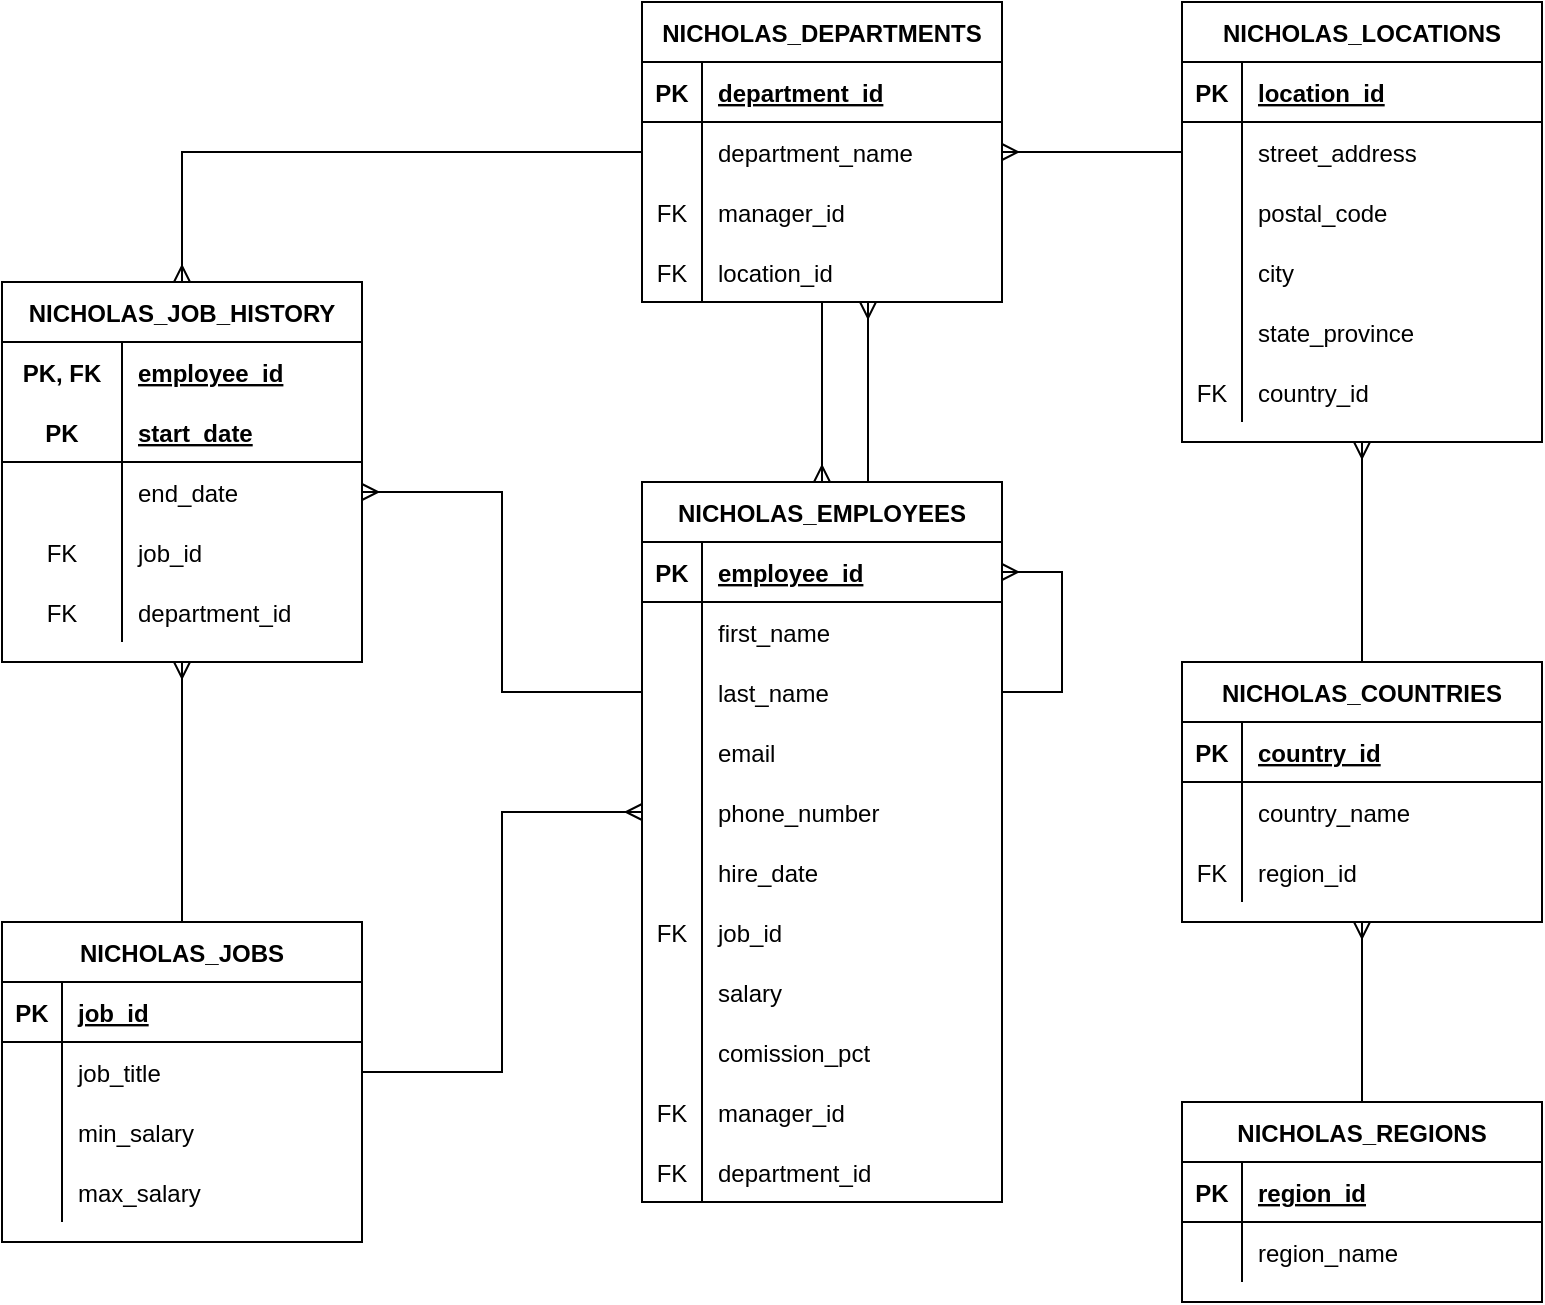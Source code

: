 <mxfile version="15.8.2" type="github">
  <diagram id="R2lEEEUBdFMjLlhIrx00" name="Page-1">
    <mxGraphModel dx="2272" dy="794" grid="1" gridSize="10" guides="1" tooltips="1" connect="1" arrows="1" fold="1" page="1" pageScale="1" pageWidth="850" pageHeight="1100" math="0" shadow="0" extFonts="Permanent Marker^https://fonts.googleapis.com/css?family=Permanent+Marker">
      <root>
        <mxCell id="0" />
        <mxCell id="1" parent="0" />
        <mxCell id="j-eAH5-B43JdL75aTGGs-5" value="" style="fontSize=12;html=1;endArrow=ERmany;rounded=0;entryX=0.5;entryY=0;entryDx=0;entryDy=0;exitX=0;exitY=0.5;exitDx=0;exitDy=0;edgeStyle=orthogonalEdgeStyle;" edge="1" parent="1" source="j-eAH5-B43JdL75aTGGs-45" target="j-eAH5-B43JdL75aTGGs-181">
          <mxGeometry width="100" height="100" relative="1" as="geometry">
            <mxPoint x="-145" y="520" as="sourcePoint" />
            <mxPoint x="-410" y="200" as="targetPoint" />
          </mxGeometry>
        </mxCell>
        <mxCell id="j-eAH5-B43JdL75aTGGs-14" value="" style="fontSize=12;html=1;endArrow=ERmany;rounded=0;entryX=0.5;entryY=1;entryDx=0;entryDy=0;exitX=0.5;exitY=0;exitDx=0;exitDy=0;" edge="1" parent="1" source="j-eAH5-B43JdL75aTGGs-76" target="j-eAH5-B43JdL75aTGGs-181">
          <mxGeometry width="100" height="100" relative="1" as="geometry">
            <mxPoint x="-236.9" y="646.99" as="sourcePoint" />
            <mxPoint x="-410" y="420" as="targetPoint" />
          </mxGeometry>
        </mxCell>
        <mxCell id="j-eAH5-B43JdL75aTGGs-19" value="" style="edgeStyle=orthogonalEdgeStyle;fontSize=12;html=1;endArrow=ERmany;rounded=0;exitX=1;exitY=0.5;exitDx=0;exitDy=0;entryX=0;entryY=0.5;entryDx=0;entryDy=0;" edge="1" parent="1" source="j-eAH5-B43JdL75aTGGs-83" target="j-eAH5-B43JdL75aTGGs-103">
          <mxGeometry width="100" height="100" relative="1" as="geometry">
            <mxPoint x="80.0" y="753.984" as="sourcePoint" />
            <mxPoint x="129.04" y="680" as="targetPoint" />
          </mxGeometry>
        </mxCell>
        <mxCell id="j-eAH5-B43JdL75aTGGs-21" value="" style="fontSize=12;html=1;endArrow=ERmany;rounded=0;entryX=0.5;entryY=0;entryDx=0;entryDy=0;exitX=0.5;exitY=1;exitDx=0;exitDy=0;exitPerimeter=0;" edge="1" parent="1" source="j-eAH5-B43JdL75aTGGs-52" target="j-eAH5-B43JdL75aTGGs-93">
          <mxGeometry width="100" height="100" relative="1" as="geometry">
            <mxPoint x="120" y="180" as="sourcePoint" />
            <mxPoint x="290" y="190" as="targetPoint" />
          </mxGeometry>
        </mxCell>
        <mxCell id="j-eAH5-B43JdL75aTGGs-27" value="" style="edgeStyle=orthogonalEdgeStyle;fontSize=12;html=1;endArrow=ERmany;rounded=0;entryX=1;entryY=0.5;entryDx=0;entryDy=0;exitX=0;exitY=0.5;exitDx=0;exitDy=0;" edge="1" parent="1" source="j-eAH5-B43JdL75aTGGs-128" target="j-eAH5-B43JdL75aTGGs-188">
          <mxGeometry width="100" height="100" relative="1" as="geometry">
            <mxPoint x="380" y="123" as="sourcePoint" />
            <mxPoint x="-320" y="335" as="targetPoint" />
          </mxGeometry>
        </mxCell>
        <mxCell id="j-eAH5-B43JdL75aTGGs-32" value="" style="edgeStyle=entityRelationEdgeStyle;fontSize=12;html=1;endArrow=ERmany;rounded=0;exitX=0;exitY=0.5;exitDx=0;exitDy=0;" edge="1" parent="1" source="j-eAH5-B43JdL75aTGGs-135" target="j-eAH5-B43JdL75aTGGs-45">
          <mxGeometry width="100" height="100" relative="1" as="geometry">
            <mxPoint x="505" y="240" as="sourcePoint" />
            <mxPoint x="469.25" y="168.966" as="targetPoint" />
          </mxGeometry>
        </mxCell>
        <mxCell id="j-eAH5-B43JdL75aTGGs-37" value="" style="fontSize=12;html=1;endArrow=ERmany;rounded=0;exitX=0.5;exitY=0;exitDx=0;exitDy=0;entryX=0.5;entryY=1;entryDx=0;entryDy=0;" edge="1" parent="1" source="j-eAH5-B43JdL75aTGGs-153" target="j-eAH5-B43JdL75aTGGs-131">
          <mxGeometry width="100" height="100" relative="1" as="geometry">
            <mxPoint x="480" y="360" as="sourcePoint" />
            <mxPoint x="380" y="280" as="targetPoint" />
          </mxGeometry>
        </mxCell>
        <mxCell id="j-eAH5-B43JdL75aTGGs-38" value="NICHOLAS_DEPARTMENTS" style="shape=table;startSize=30;container=1;collapsible=1;childLayout=tableLayout;fixedRows=1;rowLines=0;fontStyle=1;align=center;resizeLast=1;" vertex="1" parent="1">
          <mxGeometry x="30" y="30" width="180" height="150" as="geometry" />
        </mxCell>
        <mxCell id="j-eAH5-B43JdL75aTGGs-39" value="" style="shape=partialRectangle;collapsible=0;dropTarget=0;pointerEvents=0;fillColor=none;top=0;left=0;bottom=1;right=0;points=[[0,0.5],[1,0.5]];portConstraint=eastwest;" vertex="1" parent="j-eAH5-B43JdL75aTGGs-38">
          <mxGeometry y="30" width="180" height="30" as="geometry" />
        </mxCell>
        <mxCell id="j-eAH5-B43JdL75aTGGs-40" value="PK" style="shape=partialRectangle;connectable=0;fillColor=none;top=0;left=0;bottom=0;right=0;fontStyle=1;overflow=hidden;" vertex="1" parent="j-eAH5-B43JdL75aTGGs-39">
          <mxGeometry width="30" height="30" as="geometry">
            <mxRectangle width="30" height="30" as="alternateBounds" />
          </mxGeometry>
        </mxCell>
        <mxCell id="j-eAH5-B43JdL75aTGGs-41" value="department_id" style="shape=partialRectangle;connectable=0;fillColor=none;top=0;left=0;bottom=0;right=0;align=left;spacingLeft=6;fontStyle=5;overflow=hidden;" vertex="1" parent="j-eAH5-B43JdL75aTGGs-39">
          <mxGeometry x="30" width="150" height="30" as="geometry">
            <mxRectangle width="150" height="30" as="alternateBounds" />
          </mxGeometry>
        </mxCell>
        <mxCell id="j-eAH5-B43JdL75aTGGs-45" value="" style="shape=partialRectangle;collapsible=0;dropTarget=0;pointerEvents=0;fillColor=none;top=0;left=0;bottom=0;right=0;points=[[0,0.5],[1,0.5]];portConstraint=eastwest;" vertex="1" parent="j-eAH5-B43JdL75aTGGs-38">
          <mxGeometry y="60" width="180" height="30" as="geometry" />
        </mxCell>
        <mxCell id="j-eAH5-B43JdL75aTGGs-46" value="" style="shape=partialRectangle;connectable=0;fillColor=none;top=0;left=0;bottom=0;right=0;editable=1;overflow=hidden;" vertex="1" parent="j-eAH5-B43JdL75aTGGs-45">
          <mxGeometry width="30" height="30" as="geometry">
            <mxRectangle width="30" height="30" as="alternateBounds" />
          </mxGeometry>
        </mxCell>
        <mxCell id="j-eAH5-B43JdL75aTGGs-47" value="department_name" style="shape=partialRectangle;connectable=0;fillColor=none;top=0;left=0;bottom=0;right=0;align=left;spacingLeft=6;overflow=hidden;" vertex="1" parent="j-eAH5-B43JdL75aTGGs-45">
          <mxGeometry x="30" width="150" height="30" as="geometry">
            <mxRectangle width="150" height="30" as="alternateBounds" />
          </mxGeometry>
        </mxCell>
        <mxCell id="j-eAH5-B43JdL75aTGGs-48" value="" style="shape=partialRectangle;collapsible=0;dropTarget=0;pointerEvents=0;fillColor=none;top=0;left=0;bottom=0;right=0;points=[[0,0.5],[1,0.5]];portConstraint=eastwest;" vertex="1" parent="j-eAH5-B43JdL75aTGGs-38">
          <mxGeometry y="90" width="180" height="30" as="geometry" />
        </mxCell>
        <mxCell id="j-eAH5-B43JdL75aTGGs-49" value="FK" style="shape=partialRectangle;connectable=0;fillColor=none;top=0;left=0;bottom=0;right=0;editable=1;overflow=hidden;" vertex="1" parent="j-eAH5-B43JdL75aTGGs-48">
          <mxGeometry width="30" height="30" as="geometry">
            <mxRectangle width="30" height="30" as="alternateBounds" />
          </mxGeometry>
        </mxCell>
        <mxCell id="j-eAH5-B43JdL75aTGGs-50" value="manager_id" style="shape=partialRectangle;connectable=0;fillColor=none;top=0;left=0;bottom=0;right=0;align=left;spacingLeft=6;overflow=hidden;" vertex="1" parent="j-eAH5-B43JdL75aTGGs-48">
          <mxGeometry x="30" width="150" height="30" as="geometry">
            <mxRectangle width="150" height="30" as="alternateBounds" />
          </mxGeometry>
        </mxCell>
        <mxCell id="j-eAH5-B43JdL75aTGGs-52" value="" style="shape=partialRectangle;collapsible=0;dropTarget=0;pointerEvents=0;fillColor=none;top=0;left=0;bottom=0;right=0;points=[[0,0.5],[1,0.5]];portConstraint=eastwest;" vertex="1" parent="j-eAH5-B43JdL75aTGGs-38">
          <mxGeometry y="120" width="180" height="30" as="geometry" />
        </mxCell>
        <mxCell id="j-eAH5-B43JdL75aTGGs-53" value="FK" style="shape=partialRectangle;connectable=0;fillColor=none;top=0;left=0;bottom=0;right=0;editable=1;overflow=hidden;" vertex="1" parent="j-eAH5-B43JdL75aTGGs-52">
          <mxGeometry width="30" height="30" as="geometry">
            <mxRectangle width="30" height="30" as="alternateBounds" />
          </mxGeometry>
        </mxCell>
        <mxCell id="j-eAH5-B43JdL75aTGGs-54" value="location_id" style="shape=partialRectangle;connectable=0;fillColor=none;top=0;left=0;bottom=0;right=0;align=left;spacingLeft=6;overflow=hidden;" vertex="1" parent="j-eAH5-B43JdL75aTGGs-52">
          <mxGeometry x="30" width="150" height="30" as="geometry">
            <mxRectangle width="150" height="30" as="alternateBounds" />
          </mxGeometry>
        </mxCell>
        <mxCell id="j-eAH5-B43JdL75aTGGs-76" value="NICHOLAS_JOBS" style="shape=table;startSize=30;container=1;collapsible=1;childLayout=tableLayout;fixedRows=1;rowLines=0;fontStyle=1;align=center;resizeLast=1;" vertex="1" parent="1">
          <mxGeometry x="-290" y="490" width="180" height="160" as="geometry" />
        </mxCell>
        <mxCell id="j-eAH5-B43JdL75aTGGs-77" value="" style="shape=partialRectangle;collapsible=0;dropTarget=0;pointerEvents=0;fillColor=none;top=0;left=0;bottom=1;right=0;points=[[0,0.5],[1,0.5]];portConstraint=eastwest;" vertex="1" parent="j-eAH5-B43JdL75aTGGs-76">
          <mxGeometry y="30" width="180" height="30" as="geometry" />
        </mxCell>
        <mxCell id="j-eAH5-B43JdL75aTGGs-78" value="PK" style="shape=partialRectangle;connectable=0;fillColor=none;top=0;left=0;bottom=0;right=0;fontStyle=1;overflow=hidden;" vertex="1" parent="j-eAH5-B43JdL75aTGGs-77">
          <mxGeometry width="30" height="30" as="geometry">
            <mxRectangle width="30" height="30" as="alternateBounds" />
          </mxGeometry>
        </mxCell>
        <mxCell id="j-eAH5-B43JdL75aTGGs-79" value="job_id" style="shape=partialRectangle;connectable=0;fillColor=none;top=0;left=0;bottom=0;right=0;align=left;spacingLeft=6;fontStyle=5;overflow=hidden;" vertex="1" parent="j-eAH5-B43JdL75aTGGs-77">
          <mxGeometry x="30" width="150" height="30" as="geometry">
            <mxRectangle width="150" height="30" as="alternateBounds" />
          </mxGeometry>
        </mxCell>
        <mxCell id="j-eAH5-B43JdL75aTGGs-83" value="" style="shape=partialRectangle;collapsible=0;dropTarget=0;pointerEvents=0;fillColor=none;top=0;left=0;bottom=0;right=0;points=[[0,0.5],[1,0.5]];portConstraint=eastwest;" vertex="1" parent="j-eAH5-B43JdL75aTGGs-76">
          <mxGeometry y="60" width="180" height="30" as="geometry" />
        </mxCell>
        <mxCell id="j-eAH5-B43JdL75aTGGs-84" value="" style="shape=partialRectangle;connectable=0;fillColor=none;top=0;left=0;bottom=0;right=0;editable=1;overflow=hidden;" vertex="1" parent="j-eAH5-B43JdL75aTGGs-83">
          <mxGeometry width="30" height="30" as="geometry">
            <mxRectangle width="30" height="30" as="alternateBounds" />
          </mxGeometry>
        </mxCell>
        <mxCell id="j-eAH5-B43JdL75aTGGs-85" value="job_title" style="shape=partialRectangle;connectable=0;fillColor=none;top=0;left=0;bottom=0;right=0;align=left;spacingLeft=6;overflow=hidden;" vertex="1" parent="j-eAH5-B43JdL75aTGGs-83">
          <mxGeometry x="30" width="150" height="30" as="geometry">
            <mxRectangle width="150" height="30" as="alternateBounds" />
          </mxGeometry>
        </mxCell>
        <mxCell id="j-eAH5-B43JdL75aTGGs-86" value="" style="shape=partialRectangle;collapsible=0;dropTarget=0;pointerEvents=0;fillColor=none;top=0;left=0;bottom=0;right=0;points=[[0,0.5],[1,0.5]];portConstraint=eastwest;" vertex="1" parent="j-eAH5-B43JdL75aTGGs-76">
          <mxGeometry y="90" width="180" height="30" as="geometry" />
        </mxCell>
        <mxCell id="j-eAH5-B43JdL75aTGGs-87" value="" style="shape=partialRectangle;connectable=0;fillColor=none;top=0;left=0;bottom=0;right=0;editable=1;overflow=hidden;" vertex="1" parent="j-eAH5-B43JdL75aTGGs-86">
          <mxGeometry width="30" height="30" as="geometry">
            <mxRectangle width="30" height="30" as="alternateBounds" />
          </mxGeometry>
        </mxCell>
        <mxCell id="j-eAH5-B43JdL75aTGGs-88" value="min_salary" style="shape=partialRectangle;connectable=0;fillColor=none;top=0;left=0;bottom=0;right=0;align=left;spacingLeft=6;overflow=hidden;" vertex="1" parent="j-eAH5-B43JdL75aTGGs-86">
          <mxGeometry x="30" width="150" height="30" as="geometry">
            <mxRectangle width="150" height="30" as="alternateBounds" />
          </mxGeometry>
        </mxCell>
        <mxCell id="j-eAH5-B43JdL75aTGGs-90" value="" style="shape=partialRectangle;collapsible=0;dropTarget=0;pointerEvents=0;fillColor=none;top=0;left=0;bottom=0;right=0;points=[[0,0.5],[1,0.5]];portConstraint=eastwest;" vertex="1" parent="j-eAH5-B43JdL75aTGGs-76">
          <mxGeometry y="120" width="180" height="30" as="geometry" />
        </mxCell>
        <mxCell id="j-eAH5-B43JdL75aTGGs-91" value="" style="shape=partialRectangle;connectable=0;fillColor=none;top=0;left=0;bottom=0;right=0;editable=1;overflow=hidden;" vertex="1" parent="j-eAH5-B43JdL75aTGGs-90">
          <mxGeometry width="30" height="30" as="geometry">
            <mxRectangle width="30" height="30" as="alternateBounds" />
          </mxGeometry>
        </mxCell>
        <mxCell id="j-eAH5-B43JdL75aTGGs-92" value="max_salary" style="shape=partialRectangle;connectable=0;fillColor=none;top=0;left=0;bottom=0;right=0;align=left;spacingLeft=6;overflow=hidden;" vertex="1" parent="j-eAH5-B43JdL75aTGGs-90">
          <mxGeometry x="30" width="150" height="30" as="geometry">
            <mxRectangle width="150" height="30" as="alternateBounds" />
          </mxGeometry>
        </mxCell>
        <mxCell id="j-eAH5-B43JdL75aTGGs-93" value="NICHOLAS_EMPLOYEES" style="shape=table;startSize=30;container=1;collapsible=1;childLayout=tableLayout;fixedRows=1;rowLines=0;fontStyle=1;align=center;resizeLast=1;" vertex="1" parent="1">
          <mxGeometry x="30" y="270" width="180" height="360" as="geometry" />
        </mxCell>
        <mxCell id="j-eAH5-B43JdL75aTGGs-94" value="" style="shape=partialRectangle;collapsible=0;dropTarget=0;pointerEvents=0;fillColor=none;top=0;left=0;bottom=1;right=0;points=[[0,0.5],[1,0.5]];portConstraint=eastwest;" vertex="1" parent="j-eAH5-B43JdL75aTGGs-93">
          <mxGeometry y="30" width="180" height="30" as="geometry" />
        </mxCell>
        <mxCell id="j-eAH5-B43JdL75aTGGs-95" value="PK" style="shape=partialRectangle;connectable=0;fillColor=none;top=0;left=0;bottom=0;right=0;fontStyle=1;overflow=hidden;" vertex="1" parent="j-eAH5-B43JdL75aTGGs-94">
          <mxGeometry width="30" height="30" as="geometry">
            <mxRectangle width="30" height="30" as="alternateBounds" />
          </mxGeometry>
        </mxCell>
        <mxCell id="j-eAH5-B43JdL75aTGGs-96" value="employee_id" style="shape=partialRectangle;connectable=0;fillColor=none;top=0;left=0;bottom=0;right=0;align=left;spacingLeft=6;fontStyle=5;overflow=hidden;" vertex="1" parent="j-eAH5-B43JdL75aTGGs-94">
          <mxGeometry x="30" width="150" height="30" as="geometry">
            <mxRectangle width="150" height="30" as="alternateBounds" />
          </mxGeometry>
        </mxCell>
        <mxCell id="j-eAH5-B43JdL75aTGGs-125" value="" style="shape=partialRectangle;collapsible=0;dropTarget=0;pointerEvents=0;fillColor=none;top=0;left=0;bottom=0;right=0;points=[[0,0.5],[1,0.5]];portConstraint=eastwest;" vertex="1" parent="j-eAH5-B43JdL75aTGGs-93">
          <mxGeometry y="60" width="180" height="30" as="geometry" />
        </mxCell>
        <mxCell id="j-eAH5-B43JdL75aTGGs-126" value="" style="shape=partialRectangle;connectable=0;fillColor=none;top=0;left=0;bottom=0;right=0;editable=1;overflow=hidden;" vertex="1" parent="j-eAH5-B43JdL75aTGGs-125">
          <mxGeometry width="30" height="30" as="geometry">
            <mxRectangle width="30" height="30" as="alternateBounds" />
          </mxGeometry>
        </mxCell>
        <mxCell id="j-eAH5-B43JdL75aTGGs-127" value="first_name" style="shape=partialRectangle;connectable=0;fillColor=none;top=0;left=0;bottom=0;right=0;align=left;spacingLeft=6;overflow=hidden;" vertex="1" parent="j-eAH5-B43JdL75aTGGs-125">
          <mxGeometry x="30" width="150" height="30" as="geometry">
            <mxRectangle width="150" height="30" as="alternateBounds" />
          </mxGeometry>
        </mxCell>
        <mxCell id="j-eAH5-B43JdL75aTGGs-128" value="" style="shape=partialRectangle;collapsible=0;dropTarget=0;pointerEvents=0;fillColor=none;top=0;left=0;bottom=0;right=0;points=[[0,0.5],[1,0.5]];portConstraint=eastwest;" vertex="1" parent="j-eAH5-B43JdL75aTGGs-93">
          <mxGeometry y="90" width="180" height="30" as="geometry" />
        </mxCell>
        <mxCell id="j-eAH5-B43JdL75aTGGs-129" value="" style="shape=partialRectangle;connectable=0;fillColor=none;top=0;left=0;bottom=0;right=0;editable=1;overflow=hidden;" vertex="1" parent="j-eAH5-B43JdL75aTGGs-128">
          <mxGeometry width="30" height="30" as="geometry">
            <mxRectangle width="30" height="30" as="alternateBounds" />
          </mxGeometry>
        </mxCell>
        <mxCell id="j-eAH5-B43JdL75aTGGs-130" value="last_name" style="shape=partialRectangle;connectable=0;fillColor=none;top=0;left=0;bottom=0;right=0;align=left;spacingLeft=6;overflow=hidden;" vertex="1" parent="j-eAH5-B43JdL75aTGGs-128">
          <mxGeometry x="30" width="150" height="30" as="geometry">
            <mxRectangle width="150" height="30" as="alternateBounds" />
          </mxGeometry>
        </mxCell>
        <mxCell id="j-eAH5-B43JdL75aTGGs-100" value="" style="shape=partialRectangle;collapsible=0;dropTarget=0;pointerEvents=0;fillColor=none;top=0;left=0;bottom=0;right=0;points=[[0,0.5],[1,0.5]];portConstraint=eastwest;" vertex="1" parent="j-eAH5-B43JdL75aTGGs-93">
          <mxGeometry y="120" width="180" height="30" as="geometry" />
        </mxCell>
        <mxCell id="j-eAH5-B43JdL75aTGGs-101" value="" style="shape=partialRectangle;connectable=0;fillColor=none;top=0;left=0;bottom=0;right=0;editable=1;overflow=hidden;" vertex="1" parent="j-eAH5-B43JdL75aTGGs-100">
          <mxGeometry width="30" height="30" as="geometry">
            <mxRectangle width="30" height="30" as="alternateBounds" />
          </mxGeometry>
        </mxCell>
        <mxCell id="j-eAH5-B43JdL75aTGGs-102" value="email" style="shape=partialRectangle;connectable=0;fillColor=none;top=0;left=0;bottom=0;right=0;align=left;spacingLeft=6;overflow=hidden;" vertex="1" parent="j-eAH5-B43JdL75aTGGs-100">
          <mxGeometry x="30" width="150" height="30" as="geometry">
            <mxRectangle width="150" height="30" as="alternateBounds" />
          </mxGeometry>
        </mxCell>
        <mxCell id="j-eAH5-B43JdL75aTGGs-103" value="" style="shape=partialRectangle;collapsible=0;dropTarget=0;pointerEvents=0;fillColor=none;top=0;left=0;bottom=0;right=0;points=[[0,0.5],[1,0.5]];portConstraint=eastwest;" vertex="1" parent="j-eAH5-B43JdL75aTGGs-93">
          <mxGeometry y="150" width="180" height="30" as="geometry" />
        </mxCell>
        <mxCell id="j-eAH5-B43JdL75aTGGs-104" value="" style="shape=partialRectangle;connectable=0;fillColor=none;top=0;left=0;bottom=0;right=0;editable=1;overflow=hidden;" vertex="1" parent="j-eAH5-B43JdL75aTGGs-103">
          <mxGeometry width="30" height="30" as="geometry">
            <mxRectangle width="30" height="30" as="alternateBounds" />
          </mxGeometry>
        </mxCell>
        <mxCell id="j-eAH5-B43JdL75aTGGs-105" value="phone_number" style="shape=partialRectangle;connectable=0;fillColor=none;top=0;left=0;bottom=0;right=0;align=left;spacingLeft=6;overflow=hidden;" vertex="1" parent="j-eAH5-B43JdL75aTGGs-103">
          <mxGeometry x="30" width="150" height="30" as="geometry">
            <mxRectangle width="150" height="30" as="alternateBounds" />
          </mxGeometry>
        </mxCell>
        <mxCell id="j-eAH5-B43JdL75aTGGs-107" value="" style="shape=partialRectangle;collapsible=0;dropTarget=0;pointerEvents=0;fillColor=none;top=0;left=0;bottom=0;right=0;points=[[0,0.5],[1,0.5]];portConstraint=eastwest;" vertex="1" parent="j-eAH5-B43JdL75aTGGs-93">
          <mxGeometry y="180" width="180" height="30" as="geometry" />
        </mxCell>
        <mxCell id="j-eAH5-B43JdL75aTGGs-108" value="" style="shape=partialRectangle;connectable=0;fillColor=none;top=0;left=0;bottom=0;right=0;editable=1;overflow=hidden;" vertex="1" parent="j-eAH5-B43JdL75aTGGs-107">
          <mxGeometry width="30" height="30" as="geometry">
            <mxRectangle width="30" height="30" as="alternateBounds" />
          </mxGeometry>
        </mxCell>
        <mxCell id="j-eAH5-B43JdL75aTGGs-109" value="hire_date" style="shape=partialRectangle;connectable=0;fillColor=none;top=0;left=0;bottom=0;right=0;align=left;spacingLeft=6;overflow=hidden;" vertex="1" parent="j-eAH5-B43JdL75aTGGs-107">
          <mxGeometry x="30" width="150" height="30" as="geometry">
            <mxRectangle width="150" height="30" as="alternateBounds" />
          </mxGeometry>
        </mxCell>
        <mxCell id="j-eAH5-B43JdL75aTGGs-119" value="" style="shape=partialRectangle;collapsible=0;dropTarget=0;pointerEvents=0;fillColor=none;top=0;left=0;bottom=0;right=0;points=[[0,0.5],[1,0.5]];portConstraint=eastwest;" vertex="1" parent="j-eAH5-B43JdL75aTGGs-93">
          <mxGeometry y="210" width="180" height="30" as="geometry" />
        </mxCell>
        <mxCell id="j-eAH5-B43JdL75aTGGs-120" value="FK" style="shape=partialRectangle;connectable=0;fillColor=none;top=0;left=0;bottom=0;right=0;editable=1;overflow=hidden;" vertex="1" parent="j-eAH5-B43JdL75aTGGs-119">
          <mxGeometry width="30" height="30" as="geometry">
            <mxRectangle width="30" height="30" as="alternateBounds" />
          </mxGeometry>
        </mxCell>
        <mxCell id="j-eAH5-B43JdL75aTGGs-121" value="job_id" style="shape=partialRectangle;connectable=0;fillColor=none;top=0;left=0;bottom=0;right=0;align=left;spacingLeft=6;overflow=hidden;" vertex="1" parent="j-eAH5-B43JdL75aTGGs-119">
          <mxGeometry x="30" width="150" height="30" as="geometry">
            <mxRectangle width="150" height="30" as="alternateBounds" />
          </mxGeometry>
        </mxCell>
        <mxCell id="j-eAH5-B43JdL75aTGGs-122" value="" style="shape=partialRectangle;collapsible=0;dropTarget=0;pointerEvents=0;fillColor=none;top=0;left=0;bottom=0;right=0;points=[[0,0.5],[1,0.5]];portConstraint=eastwest;" vertex="1" parent="j-eAH5-B43JdL75aTGGs-93">
          <mxGeometry y="240" width="180" height="30" as="geometry" />
        </mxCell>
        <mxCell id="j-eAH5-B43JdL75aTGGs-123" value="" style="shape=partialRectangle;connectable=0;fillColor=none;top=0;left=0;bottom=0;right=0;editable=1;overflow=hidden;" vertex="1" parent="j-eAH5-B43JdL75aTGGs-122">
          <mxGeometry width="30" height="30" as="geometry">
            <mxRectangle width="30" height="30" as="alternateBounds" />
          </mxGeometry>
        </mxCell>
        <mxCell id="j-eAH5-B43JdL75aTGGs-124" value="salary" style="shape=partialRectangle;connectable=0;fillColor=none;top=0;left=0;bottom=0;right=0;align=left;spacingLeft=6;overflow=hidden;" vertex="1" parent="j-eAH5-B43JdL75aTGGs-122">
          <mxGeometry x="30" width="150" height="30" as="geometry">
            <mxRectangle width="150" height="30" as="alternateBounds" />
          </mxGeometry>
        </mxCell>
        <mxCell id="j-eAH5-B43JdL75aTGGs-110" value="" style="shape=partialRectangle;collapsible=0;dropTarget=0;pointerEvents=0;fillColor=none;top=0;left=0;bottom=0;right=0;points=[[0,0.5],[1,0.5]];portConstraint=eastwest;" vertex="1" parent="j-eAH5-B43JdL75aTGGs-93">
          <mxGeometry y="270" width="180" height="30" as="geometry" />
        </mxCell>
        <mxCell id="j-eAH5-B43JdL75aTGGs-111" value="" style="shape=partialRectangle;connectable=0;fillColor=none;top=0;left=0;bottom=0;right=0;editable=1;overflow=hidden;" vertex="1" parent="j-eAH5-B43JdL75aTGGs-110">
          <mxGeometry width="30" height="30" as="geometry">
            <mxRectangle width="30" height="30" as="alternateBounds" />
          </mxGeometry>
        </mxCell>
        <mxCell id="j-eAH5-B43JdL75aTGGs-112" value="comission_pct" style="shape=partialRectangle;connectable=0;fillColor=none;top=0;left=0;bottom=0;right=0;align=left;spacingLeft=6;overflow=hidden;" vertex="1" parent="j-eAH5-B43JdL75aTGGs-110">
          <mxGeometry x="30" width="150" height="30" as="geometry">
            <mxRectangle width="150" height="30" as="alternateBounds" />
          </mxGeometry>
        </mxCell>
        <mxCell id="j-eAH5-B43JdL75aTGGs-116" value="" style="shape=partialRectangle;collapsible=0;dropTarget=0;pointerEvents=0;fillColor=none;top=0;left=0;bottom=0;right=0;points=[[0,0.5],[1,0.5]];portConstraint=eastwest;" vertex="1" parent="j-eAH5-B43JdL75aTGGs-93">
          <mxGeometry y="300" width="180" height="30" as="geometry" />
        </mxCell>
        <mxCell id="j-eAH5-B43JdL75aTGGs-117" value="FK" style="shape=partialRectangle;connectable=0;fillColor=none;top=0;left=0;bottom=0;right=0;editable=1;overflow=hidden;" vertex="1" parent="j-eAH5-B43JdL75aTGGs-116">
          <mxGeometry width="30" height="30" as="geometry">
            <mxRectangle width="30" height="30" as="alternateBounds" />
          </mxGeometry>
        </mxCell>
        <mxCell id="j-eAH5-B43JdL75aTGGs-118" value="manager_id" style="shape=partialRectangle;connectable=0;fillColor=none;top=0;left=0;bottom=0;right=0;align=left;spacingLeft=6;overflow=hidden;" vertex="1" parent="j-eAH5-B43JdL75aTGGs-116">
          <mxGeometry x="30" width="150" height="30" as="geometry">
            <mxRectangle width="150" height="30" as="alternateBounds" />
          </mxGeometry>
        </mxCell>
        <mxCell id="j-eAH5-B43JdL75aTGGs-113" value="" style="shape=partialRectangle;collapsible=0;dropTarget=0;pointerEvents=0;fillColor=none;top=0;left=0;bottom=0;right=0;points=[[0,0.5],[1,0.5]];portConstraint=eastwest;" vertex="1" parent="j-eAH5-B43JdL75aTGGs-93">
          <mxGeometry y="330" width="180" height="30" as="geometry" />
        </mxCell>
        <mxCell id="j-eAH5-B43JdL75aTGGs-114" value="FK" style="shape=partialRectangle;connectable=0;fillColor=none;top=0;left=0;bottom=0;right=0;editable=1;overflow=hidden;" vertex="1" parent="j-eAH5-B43JdL75aTGGs-113">
          <mxGeometry width="30" height="30" as="geometry">
            <mxRectangle width="30" height="30" as="alternateBounds" />
          </mxGeometry>
        </mxCell>
        <mxCell id="j-eAH5-B43JdL75aTGGs-115" value="department_id" style="shape=partialRectangle;connectable=0;fillColor=none;top=0;left=0;bottom=0;right=0;align=left;spacingLeft=6;overflow=hidden;" vertex="1" parent="j-eAH5-B43JdL75aTGGs-113">
          <mxGeometry x="30" width="150" height="30" as="geometry">
            <mxRectangle width="150" height="30" as="alternateBounds" />
          </mxGeometry>
        </mxCell>
        <mxCell id="j-eAH5-B43JdL75aTGGs-199" value="" style="edgeStyle=entityRelationEdgeStyle;fontSize=12;html=1;endArrow=ERmany;rounded=0;entryX=1;entryY=0.5;entryDx=0;entryDy=0;exitX=1;exitY=0.5;exitDx=0;exitDy=0;" edge="1" parent="j-eAH5-B43JdL75aTGGs-93" source="j-eAH5-B43JdL75aTGGs-128" target="j-eAH5-B43JdL75aTGGs-94">
          <mxGeometry width="100" height="100" relative="1" as="geometry">
            <mxPoint x="10" y="150" as="sourcePoint" />
            <mxPoint x="110" y="50" as="targetPoint" />
          </mxGeometry>
        </mxCell>
        <mxCell id="j-eAH5-B43JdL75aTGGs-131" value="NICHOLAS_LOCATIONS" style="shape=table;startSize=30;container=1;collapsible=1;childLayout=tableLayout;fixedRows=1;rowLines=0;fontStyle=1;align=center;resizeLast=1;" vertex="1" parent="1">
          <mxGeometry x="300" y="30" width="180" height="220" as="geometry" />
        </mxCell>
        <mxCell id="j-eAH5-B43JdL75aTGGs-132" value="" style="shape=partialRectangle;collapsible=0;dropTarget=0;pointerEvents=0;fillColor=none;top=0;left=0;bottom=1;right=0;points=[[0,0.5],[1,0.5]];portConstraint=eastwest;" vertex="1" parent="j-eAH5-B43JdL75aTGGs-131">
          <mxGeometry y="30" width="180" height="30" as="geometry" />
        </mxCell>
        <mxCell id="j-eAH5-B43JdL75aTGGs-133" value="PK" style="shape=partialRectangle;connectable=0;fillColor=none;top=0;left=0;bottom=0;right=0;fontStyle=1;overflow=hidden;" vertex="1" parent="j-eAH5-B43JdL75aTGGs-132">
          <mxGeometry width="30" height="30" as="geometry">
            <mxRectangle width="30" height="30" as="alternateBounds" />
          </mxGeometry>
        </mxCell>
        <mxCell id="j-eAH5-B43JdL75aTGGs-134" value="location_id" style="shape=partialRectangle;connectable=0;fillColor=none;top=0;left=0;bottom=0;right=0;align=left;spacingLeft=6;fontStyle=5;overflow=hidden;" vertex="1" parent="j-eAH5-B43JdL75aTGGs-132">
          <mxGeometry x="30" width="150" height="30" as="geometry">
            <mxRectangle width="150" height="30" as="alternateBounds" />
          </mxGeometry>
        </mxCell>
        <mxCell id="j-eAH5-B43JdL75aTGGs-135" value="" style="shape=partialRectangle;collapsible=0;dropTarget=0;pointerEvents=0;fillColor=none;top=0;left=0;bottom=0;right=0;points=[[0,0.5],[1,0.5]];portConstraint=eastwest;" vertex="1" parent="j-eAH5-B43JdL75aTGGs-131">
          <mxGeometry y="60" width="180" height="30" as="geometry" />
        </mxCell>
        <mxCell id="j-eAH5-B43JdL75aTGGs-136" value="" style="shape=partialRectangle;connectable=0;fillColor=none;top=0;left=0;bottom=0;right=0;editable=1;overflow=hidden;" vertex="1" parent="j-eAH5-B43JdL75aTGGs-135">
          <mxGeometry width="30" height="30" as="geometry">
            <mxRectangle width="30" height="30" as="alternateBounds" />
          </mxGeometry>
        </mxCell>
        <mxCell id="j-eAH5-B43JdL75aTGGs-137" value="street_address" style="shape=partialRectangle;connectable=0;fillColor=none;top=0;left=0;bottom=0;right=0;align=left;spacingLeft=6;overflow=hidden;" vertex="1" parent="j-eAH5-B43JdL75aTGGs-135">
          <mxGeometry x="30" width="150" height="30" as="geometry">
            <mxRectangle width="150" height="30" as="alternateBounds" />
          </mxGeometry>
        </mxCell>
        <mxCell id="j-eAH5-B43JdL75aTGGs-150" value="" style="shape=partialRectangle;collapsible=0;dropTarget=0;pointerEvents=0;fillColor=none;top=0;left=0;bottom=0;right=0;points=[[0,0.5],[1,0.5]];portConstraint=eastwest;" vertex="1" parent="j-eAH5-B43JdL75aTGGs-131">
          <mxGeometry y="90" width="180" height="30" as="geometry" />
        </mxCell>
        <mxCell id="j-eAH5-B43JdL75aTGGs-151" value="" style="shape=partialRectangle;connectable=0;fillColor=none;top=0;left=0;bottom=0;right=0;editable=1;overflow=hidden;" vertex="1" parent="j-eAH5-B43JdL75aTGGs-150">
          <mxGeometry width="30" height="30" as="geometry">
            <mxRectangle width="30" height="30" as="alternateBounds" />
          </mxGeometry>
        </mxCell>
        <mxCell id="j-eAH5-B43JdL75aTGGs-152" value="postal_code" style="shape=partialRectangle;connectable=0;fillColor=none;top=0;left=0;bottom=0;right=0;align=left;spacingLeft=6;overflow=hidden;" vertex="1" parent="j-eAH5-B43JdL75aTGGs-150">
          <mxGeometry x="30" width="150" height="30" as="geometry">
            <mxRectangle width="150" height="30" as="alternateBounds" />
          </mxGeometry>
        </mxCell>
        <mxCell id="j-eAH5-B43JdL75aTGGs-138" value="" style="shape=partialRectangle;collapsible=0;dropTarget=0;pointerEvents=0;fillColor=none;top=0;left=0;bottom=0;right=0;points=[[0,0.5],[1,0.5]];portConstraint=eastwest;" vertex="1" parent="j-eAH5-B43JdL75aTGGs-131">
          <mxGeometry y="120" width="180" height="30" as="geometry" />
        </mxCell>
        <mxCell id="j-eAH5-B43JdL75aTGGs-139" value="" style="shape=partialRectangle;connectable=0;fillColor=none;top=0;left=0;bottom=0;right=0;editable=1;overflow=hidden;" vertex="1" parent="j-eAH5-B43JdL75aTGGs-138">
          <mxGeometry width="30" height="30" as="geometry">
            <mxRectangle width="30" height="30" as="alternateBounds" />
          </mxGeometry>
        </mxCell>
        <mxCell id="j-eAH5-B43JdL75aTGGs-140" value="city" style="shape=partialRectangle;connectable=0;fillColor=none;top=0;left=0;bottom=0;right=0;align=left;spacingLeft=6;overflow=hidden;" vertex="1" parent="j-eAH5-B43JdL75aTGGs-138">
          <mxGeometry x="30" width="150" height="30" as="geometry">
            <mxRectangle width="150" height="30" as="alternateBounds" />
          </mxGeometry>
        </mxCell>
        <mxCell id="j-eAH5-B43JdL75aTGGs-147" value="" style="shape=partialRectangle;collapsible=0;dropTarget=0;pointerEvents=0;fillColor=none;top=0;left=0;bottom=0;right=0;points=[[0,0.5],[1,0.5]];portConstraint=eastwest;" vertex="1" parent="j-eAH5-B43JdL75aTGGs-131">
          <mxGeometry y="150" width="180" height="30" as="geometry" />
        </mxCell>
        <mxCell id="j-eAH5-B43JdL75aTGGs-148" value="" style="shape=partialRectangle;connectable=0;fillColor=none;top=0;left=0;bottom=0;right=0;editable=1;overflow=hidden;" vertex="1" parent="j-eAH5-B43JdL75aTGGs-147">
          <mxGeometry width="30" height="30" as="geometry">
            <mxRectangle width="30" height="30" as="alternateBounds" />
          </mxGeometry>
        </mxCell>
        <mxCell id="j-eAH5-B43JdL75aTGGs-149" value="state_province" style="shape=partialRectangle;connectable=0;fillColor=none;top=0;left=0;bottom=0;right=0;align=left;spacingLeft=6;overflow=hidden;" vertex="1" parent="j-eAH5-B43JdL75aTGGs-147">
          <mxGeometry x="30" width="150" height="30" as="geometry">
            <mxRectangle width="150" height="30" as="alternateBounds" />
          </mxGeometry>
        </mxCell>
        <mxCell id="j-eAH5-B43JdL75aTGGs-141" value="" style="shape=partialRectangle;collapsible=0;dropTarget=0;pointerEvents=0;fillColor=none;top=0;left=0;bottom=0;right=0;points=[[0,0.5],[1,0.5]];portConstraint=eastwest;" vertex="1" parent="j-eAH5-B43JdL75aTGGs-131">
          <mxGeometry y="180" width="180" height="30" as="geometry" />
        </mxCell>
        <mxCell id="j-eAH5-B43JdL75aTGGs-142" value="FK" style="shape=partialRectangle;connectable=0;fillColor=none;top=0;left=0;bottom=0;right=0;editable=1;overflow=hidden;" vertex="1" parent="j-eAH5-B43JdL75aTGGs-141">
          <mxGeometry width="30" height="30" as="geometry">
            <mxRectangle width="30" height="30" as="alternateBounds" />
          </mxGeometry>
        </mxCell>
        <mxCell id="j-eAH5-B43JdL75aTGGs-143" value="country_id" style="shape=partialRectangle;connectable=0;fillColor=none;top=0;left=0;bottom=0;right=0;align=left;spacingLeft=6;overflow=hidden;" vertex="1" parent="j-eAH5-B43JdL75aTGGs-141">
          <mxGeometry x="30" width="150" height="30" as="geometry">
            <mxRectangle width="150" height="30" as="alternateBounds" />
          </mxGeometry>
        </mxCell>
        <mxCell id="j-eAH5-B43JdL75aTGGs-153" value="NICHOLAS_COUNTRIES" style="shape=table;startSize=30;container=1;collapsible=1;childLayout=tableLayout;fixedRows=1;rowLines=0;fontStyle=1;align=center;resizeLast=1;" vertex="1" parent="1">
          <mxGeometry x="300" y="360" width="180" height="130" as="geometry" />
        </mxCell>
        <mxCell id="j-eAH5-B43JdL75aTGGs-154" value="" style="shape=partialRectangle;collapsible=0;dropTarget=0;pointerEvents=0;fillColor=none;top=0;left=0;bottom=1;right=0;points=[[0,0.5],[1,0.5]];portConstraint=eastwest;" vertex="1" parent="j-eAH5-B43JdL75aTGGs-153">
          <mxGeometry y="30" width="180" height="30" as="geometry" />
        </mxCell>
        <mxCell id="j-eAH5-B43JdL75aTGGs-155" value="PK" style="shape=partialRectangle;connectable=0;fillColor=none;top=0;left=0;bottom=0;right=0;fontStyle=1;overflow=hidden;" vertex="1" parent="j-eAH5-B43JdL75aTGGs-154">
          <mxGeometry width="30" height="30" as="geometry">
            <mxRectangle width="30" height="30" as="alternateBounds" />
          </mxGeometry>
        </mxCell>
        <mxCell id="j-eAH5-B43JdL75aTGGs-156" value="country_id" style="shape=partialRectangle;connectable=0;fillColor=none;top=0;left=0;bottom=0;right=0;align=left;spacingLeft=6;fontStyle=5;overflow=hidden;" vertex="1" parent="j-eAH5-B43JdL75aTGGs-154">
          <mxGeometry x="30" width="150" height="30" as="geometry">
            <mxRectangle width="150" height="30" as="alternateBounds" />
          </mxGeometry>
        </mxCell>
        <mxCell id="j-eAH5-B43JdL75aTGGs-160" value="" style="shape=partialRectangle;collapsible=0;dropTarget=0;pointerEvents=0;fillColor=none;top=0;left=0;bottom=0;right=0;points=[[0,0.5],[1,0.5]];portConstraint=eastwest;" vertex="1" parent="j-eAH5-B43JdL75aTGGs-153">
          <mxGeometry y="60" width="180" height="30" as="geometry" />
        </mxCell>
        <mxCell id="j-eAH5-B43JdL75aTGGs-161" value="" style="shape=partialRectangle;connectable=0;fillColor=none;top=0;left=0;bottom=0;right=0;editable=1;overflow=hidden;" vertex="1" parent="j-eAH5-B43JdL75aTGGs-160">
          <mxGeometry width="30" height="30" as="geometry">
            <mxRectangle width="30" height="30" as="alternateBounds" />
          </mxGeometry>
        </mxCell>
        <mxCell id="j-eAH5-B43JdL75aTGGs-162" value="country_name" style="shape=partialRectangle;connectable=0;fillColor=none;top=0;left=0;bottom=0;right=0;align=left;spacingLeft=6;overflow=hidden;" vertex="1" parent="j-eAH5-B43JdL75aTGGs-160">
          <mxGeometry x="30" width="150" height="30" as="geometry">
            <mxRectangle width="150" height="30" as="alternateBounds" />
          </mxGeometry>
        </mxCell>
        <mxCell id="j-eAH5-B43JdL75aTGGs-163" value="" style="shape=partialRectangle;collapsible=0;dropTarget=0;pointerEvents=0;fillColor=none;top=0;left=0;bottom=0;right=0;points=[[0,0.5],[1,0.5]];portConstraint=eastwest;" vertex="1" parent="j-eAH5-B43JdL75aTGGs-153">
          <mxGeometry y="90" width="180" height="30" as="geometry" />
        </mxCell>
        <mxCell id="j-eAH5-B43JdL75aTGGs-164" value="FK" style="shape=partialRectangle;connectable=0;fillColor=none;top=0;left=0;bottom=0;right=0;editable=1;overflow=hidden;" vertex="1" parent="j-eAH5-B43JdL75aTGGs-163">
          <mxGeometry width="30" height="30" as="geometry">
            <mxRectangle width="30" height="30" as="alternateBounds" />
          </mxGeometry>
        </mxCell>
        <mxCell id="j-eAH5-B43JdL75aTGGs-165" value="region_id" style="shape=partialRectangle;connectable=0;fillColor=none;top=0;left=0;bottom=0;right=0;align=left;spacingLeft=6;overflow=hidden;" vertex="1" parent="j-eAH5-B43JdL75aTGGs-163">
          <mxGeometry x="30" width="150" height="30" as="geometry">
            <mxRectangle width="150" height="30" as="alternateBounds" />
          </mxGeometry>
        </mxCell>
        <mxCell id="j-eAH5-B43JdL75aTGGs-166" value="NICHOLAS_REGIONS" style="shape=table;startSize=30;container=1;collapsible=1;childLayout=tableLayout;fixedRows=1;rowLines=0;fontStyle=1;align=center;resizeLast=1;" vertex="1" parent="1">
          <mxGeometry x="300" y="580" width="180" height="100" as="geometry" />
        </mxCell>
        <mxCell id="j-eAH5-B43JdL75aTGGs-167" value="" style="shape=partialRectangle;collapsible=0;dropTarget=0;pointerEvents=0;fillColor=none;top=0;left=0;bottom=1;right=0;points=[[0,0.5],[1,0.5]];portConstraint=eastwest;" vertex="1" parent="j-eAH5-B43JdL75aTGGs-166">
          <mxGeometry y="30" width="180" height="30" as="geometry" />
        </mxCell>
        <mxCell id="j-eAH5-B43JdL75aTGGs-168" value="PK" style="shape=partialRectangle;connectable=0;fillColor=none;top=0;left=0;bottom=0;right=0;fontStyle=1;overflow=hidden;" vertex="1" parent="j-eAH5-B43JdL75aTGGs-167">
          <mxGeometry width="30" height="30" as="geometry">
            <mxRectangle width="30" height="30" as="alternateBounds" />
          </mxGeometry>
        </mxCell>
        <mxCell id="j-eAH5-B43JdL75aTGGs-169" value="region_id" style="shape=partialRectangle;connectable=0;fillColor=none;top=0;left=0;bottom=0;right=0;align=left;spacingLeft=6;fontStyle=5;overflow=hidden;" vertex="1" parent="j-eAH5-B43JdL75aTGGs-167">
          <mxGeometry x="30" width="150" height="30" as="geometry">
            <mxRectangle width="150" height="30" as="alternateBounds" />
          </mxGeometry>
        </mxCell>
        <mxCell id="j-eAH5-B43JdL75aTGGs-173" value="" style="shape=partialRectangle;collapsible=0;dropTarget=0;pointerEvents=0;fillColor=none;top=0;left=0;bottom=0;right=0;points=[[0,0.5],[1,0.5]];portConstraint=eastwest;" vertex="1" parent="j-eAH5-B43JdL75aTGGs-166">
          <mxGeometry y="60" width="180" height="30" as="geometry" />
        </mxCell>
        <mxCell id="j-eAH5-B43JdL75aTGGs-174" value="" style="shape=partialRectangle;connectable=0;fillColor=none;top=0;left=0;bottom=0;right=0;editable=1;overflow=hidden;" vertex="1" parent="j-eAH5-B43JdL75aTGGs-173">
          <mxGeometry width="30" height="30" as="geometry">
            <mxRectangle width="30" height="30" as="alternateBounds" />
          </mxGeometry>
        </mxCell>
        <mxCell id="j-eAH5-B43JdL75aTGGs-175" value="region_name" style="shape=partialRectangle;connectable=0;fillColor=none;top=0;left=0;bottom=0;right=0;align=left;spacingLeft=6;overflow=hidden;" vertex="1" parent="j-eAH5-B43JdL75aTGGs-173">
          <mxGeometry x="30" width="150" height="30" as="geometry">
            <mxRectangle width="150" height="30" as="alternateBounds" />
          </mxGeometry>
        </mxCell>
        <mxCell id="j-eAH5-B43JdL75aTGGs-180" value="" style="fontSize=12;html=1;endArrow=ERmany;rounded=0;entryX=0.5;entryY=1;entryDx=0;entryDy=0;exitX=0.5;exitY=0;exitDx=0;exitDy=0;" edge="1" parent="1" source="j-eAH5-B43JdL75aTGGs-166" target="j-eAH5-B43JdL75aTGGs-153">
          <mxGeometry width="100" height="100" relative="1" as="geometry">
            <mxPoint x="190" y="430" as="sourcePoint" />
            <mxPoint x="290" y="330" as="targetPoint" />
          </mxGeometry>
        </mxCell>
        <mxCell id="j-eAH5-B43JdL75aTGGs-181" value="NICHOLAS_JOB_HISTORY" style="shape=table;startSize=30;container=1;collapsible=1;childLayout=tableLayout;fixedRows=1;rowLines=0;fontStyle=1;align=center;resizeLast=1;" vertex="1" parent="1">
          <mxGeometry x="-290" y="170" width="180" height="190" as="geometry" />
        </mxCell>
        <mxCell id="j-eAH5-B43JdL75aTGGs-182" value="" style="shape=partialRectangle;collapsible=0;dropTarget=0;pointerEvents=0;fillColor=none;top=0;left=0;bottom=0;right=0;points=[[0,0.5],[1,0.5]];portConstraint=eastwest;" vertex="1" parent="j-eAH5-B43JdL75aTGGs-181">
          <mxGeometry y="30" width="180" height="30" as="geometry" />
        </mxCell>
        <mxCell id="j-eAH5-B43JdL75aTGGs-183" value="PK, FK" style="shape=partialRectangle;connectable=0;fillColor=none;top=0;left=0;bottom=0;right=0;fontStyle=1;overflow=hidden;" vertex="1" parent="j-eAH5-B43JdL75aTGGs-182">
          <mxGeometry width="60" height="30" as="geometry">
            <mxRectangle width="60" height="30" as="alternateBounds" />
          </mxGeometry>
        </mxCell>
        <mxCell id="j-eAH5-B43JdL75aTGGs-184" value="employee_id" style="shape=partialRectangle;connectable=0;fillColor=none;top=0;left=0;bottom=0;right=0;align=left;spacingLeft=6;fontStyle=5;overflow=hidden;" vertex="1" parent="j-eAH5-B43JdL75aTGGs-182">
          <mxGeometry x="60" width="120" height="30" as="geometry">
            <mxRectangle width="120" height="30" as="alternateBounds" />
          </mxGeometry>
        </mxCell>
        <mxCell id="j-eAH5-B43JdL75aTGGs-185" value="" style="shape=partialRectangle;collapsible=0;dropTarget=0;pointerEvents=0;fillColor=none;top=0;left=0;bottom=1;right=0;points=[[0,0.5],[1,0.5]];portConstraint=eastwest;" vertex="1" parent="j-eAH5-B43JdL75aTGGs-181">
          <mxGeometry y="60" width="180" height="30" as="geometry" />
        </mxCell>
        <mxCell id="j-eAH5-B43JdL75aTGGs-186" value="PK" style="shape=partialRectangle;connectable=0;fillColor=none;top=0;left=0;bottom=0;right=0;fontStyle=1;overflow=hidden;" vertex="1" parent="j-eAH5-B43JdL75aTGGs-185">
          <mxGeometry width="60" height="30" as="geometry">
            <mxRectangle width="60" height="30" as="alternateBounds" />
          </mxGeometry>
        </mxCell>
        <mxCell id="j-eAH5-B43JdL75aTGGs-187" value="start_date" style="shape=partialRectangle;connectable=0;fillColor=none;top=0;left=0;bottom=0;right=0;align=left;spacingLeft=6;fontStyle=5;overflow=hidden;" vertex="1" parent="j-eAH5-B43JdL75aTGGs-185">
          <mxGeometry x="60" width="120" height="30" as="geometry">
            <mxRectangle width="120" height="30" as="alternateBounds" />
          </mxGeometry>
        </mxCell>
        <mxCell id="j-eAH5-B43JdL75aTGGs-188" value="" style="shape=partialRectangle;collapsible=0;dropTarget=0;pointerEvents=0;fillColor=none;top=0;left=0;bottom=0;right=0;points=[[0,0.5],[1,0.5]];portConstraint=eastwest;" vertex="1" parent="j-eAH5-B43JdL75aTGGs-181">
          <mxGeometry y="90" width="180" height="30" as="geometry" />
        </mxCell>
        <mxCell id="j-eAH5-B43JdL75aTGGs-189" value="" style="shape=partialRectangle;connectable=0;fillColor=none;top=0;left=0;bottom=0;right=0;editable=1;overflow=hidden;" vertex="1" parent="j-eAH5-B43JdL75aTGGs-188">
          <mxGeometry width="60" height="30" as="geometry">
            <mxRectangle width="60" height="30" as="alternateBounds" />
          </mxGeometry>
        </mxCell>
        <mxCell id="j-eAH5-B43JdL75aTGGs-190" value="end_date" style="shape=partialRectangle;connectable=0;fillColor=none;top=0;left=0;bottom=0;right=0;align=left;spacingLeft=6;overflow=hidden;" vertex="1" parent="j-eAH5-B43JdL75aTGGs-188">
          <mxGeometry x="60" width="120" height="30" as="geometry">
            <mxRectangle width="120" height="30" as="alternateBounds" />
          </mxGeometry>
        </mxCell>
        <mxCell id="j-eAH5-B43JdL75aTGGs-191" value="" style="shape=partialRectangle;collapsible=0;dropTarget=0;pointerEvents=0;fillColor=none;top=0;left=0;bottom=0;right=0;points=[[0,0.5],[1,0.5]];portConstraint=eastwest;" vertex="1" parent="j-eAH5-B43JdL75aTGGs-181">
          <mxGeometry y="120" width="180" height="30" as="geometry" />
        </mxCell>
        <mxCell id="j-eAH5-B43JdL75aTGGs-192" value="FK" style="shape=partialRectangle;connectable=0;fillColor=none;top=0;left=0;bottom=0;right=0;editable=1;overflow=hidden;" vertex="1" parent="j-eAH5-B43JdL75aTGGs-191">
          <mxGeometry width="60" height="30" as="geometry">
            <mxRectangle width="60" height="30" as="alternateBounds" />
          </mxGeometry>
        </mxCell>
        <mxCell id="j-eAH5-B43JdL75aTGGs-193" value="job_id" style="shape=partialRectangle;connectable=0;fillColor=none;top=0;left=0;bottom=0;right=0;align=left;spacingLeft=6;overflow=hidden;" vertex="1" parent="j-eAH5-B43JdL75aTGGs-191">
          <mxGeometry x="60" width="120" height="30" as="geometry">
            <mxRectangle width="120" height="30" as="alternateBounds" />
          </mxGeometry>
        </mxCell>
        <mxCell id="j-eAH5-B43JdL75aTGGs-194" value="" style="shape=partialRectangle;collapsible=0;dropTarget=0;pointerEvents=0;fillColor=none;top=0;left=0;bottom=0;right=0;points=[[0,0.5],[1,0.5]];portConstraint=eastwest;" vertex="1" parent="j-eAH5-B43JdL75aTGGs-181">
          <mxGeometry y="150" width="180" height="30" as="geometry" />
        </mxCell>
        <mxCell id="j-eAH5-B43JdL75aTGGs-195" value="FK" style="shape=partialRectangle;connectable=0;fillColor=none;top=0;left=0;bottom=0;right=0;editable=1;overflow=hidden;" vertex="1" parent="j-eAH5-B43JdL75aTGGs-194">
          <mxGeometry width="60" height="30" as="geometry">
            <mxRectangle width="60" height="30" as="alternateBounds" />
          </mxGeometry>
        </mxCell>
        <mxCell id="j-eAH5-B43JdL75aTGGs-196" value="department_id" style="shape=partialRectangle;connectable=0;fillColor=none;top=0;left=0;bottom=0;right=0;align=left;spacingLeft=6;overflow=hidden;" vertex="1" parent="j-eAH5-B43JdL75aTGGs-194">
          <mxGeometry x="60" width="120" height="30" as="geometry">
            <mxRectangle width="120" height="30" as="alternateBounds" />
          </mxGeometry>
        </mxCell>
        <mxCell id="j-eAH5-B43JdL75aTGGs-200" value="" style="fontSize=12;html=1;endArrow=ERmany;rounded=0;" edge="1" parent="1">
          <mxGeometry width="100" height="100" relative="1" as="geometry">
            <mxPoint x="143" y="270" as="sourcePoint" />
            <mxPoint x="143" y="180" as="targetPoint" />
          </mxGeometry>
        </mxCell>
      </root>
    </mxGraphModel>
  </diagram>
</mxfile>
